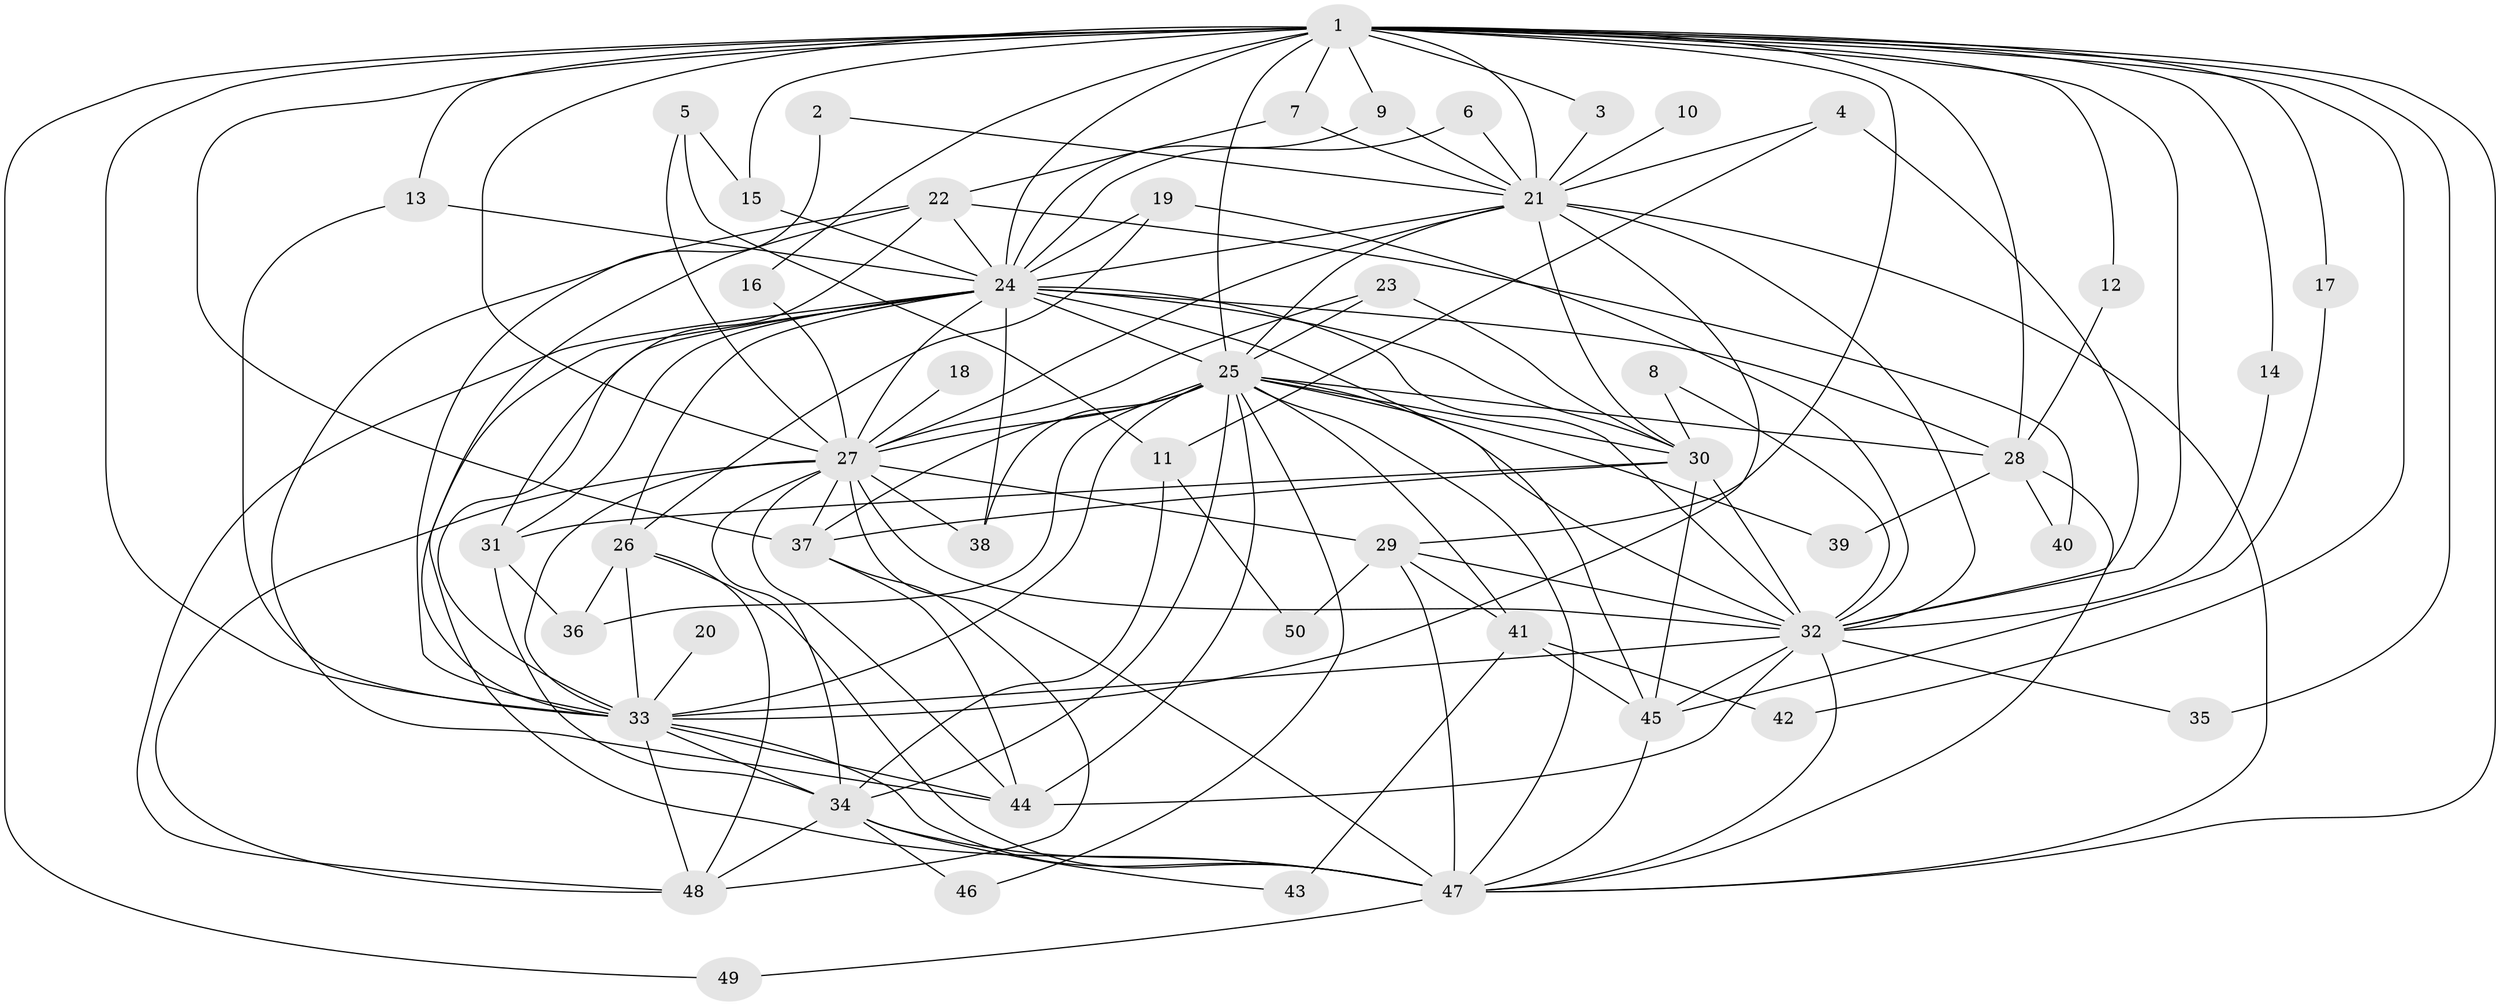 // original degree distribution, {21: 0.01, 15: 0.01, 25: 0.01, 14: 0.01, 26: 0.02, 10: 0.01, 18: 0.01, 19: 0.01, 20: 0.01, 6: 0.06, 7: 0.02, 3: 0.2, 5: 0.04, 2: 0.53, 4: 0.05}
// Generated by graph-tools (version 1.1) at 2025/25/03/09/25 03:25:44]
// undirected, 50 vertices, 141 edges
graph export_dot {
graph [start="1"]
  node [color=gray90,style=filled];
  1;
  2;
  3;
  4;
  5;
  6;
  7;
  8;
  9;
  10;
  11;
  12;
  13;
  14;
  15;
  16;
  17;
  18;
  19;
  20;
  21;
  22;
  23;
  24;
  25;
  26;
  27;
  28;
  29;
  30;
  31;
  32;
  33;
  34;
  35;
  36;
  37;
  38;
  39;
  40;
  41;
  42;
  43;
  44;
  45;
  46;
  47;
  48;
  49;
  50;
  1 -- 3 [weight=1.0];
  1 -- 7 [weight=1.0];
  1 -- 9 [weight=1.0];
  1 -- 12 [weight=1.0];
  1 -- 13 [weight=1.0];
  1 -- 14 [weight=1.0];
  1 -- 15 [weight=1.0];
  1 -- 16 [weight=1.0];
  1 -- 17 [weight=1.0];
  1 -- 21 [weight=3.0];
  1 -- 24 [weight=5.0];
  1 -- 25 [weight=3.0];
  1 -- 27 [weight=3.0];
  1 -- 28 [weight=2.0];
  1 -- 29 [weight=1.0];
  1 -- 32 [weight=3.0];
  1 -- 33 [weight=3.0];
  1 -- 35 [weight=2.0];
  1 -- 37 [weight=1.0];
  1 -- 42 [weight=1.0];
  1 -- 47 [weight=3.0];
  1 -- 49 [weight=1.0];
  2 -- 21 [weight=1.0];
  2 -- 33 [weight=1.0];
  3 -- 21 [weight=1.0];
  4 -- 11 [weight=1.0];
  4 -- 21 [weight=1.0];
  4 -- 32 [weight=1.0];
  5 -- 11 [weight=1.0];
  5 -- 15 [weight=1.0];
  5 -- 27 [weight=1.0];
  6 -- 21 [weight=1.0];
  6 -- 24 [weight=1.0];
  7 -- 21 [weight=1.0];
  7 -- 22 [weight=1.0];
  8 -- 30 [weight=1.0];
  8 -- 32 [weight=1.0];
  9 -- 21 [weight=1.0];
  9 -- 24 [weight=1.0];
  10 -- 21 [weight=1.0];
  11 -- 34 [weight=1.0];
  11 -- 50 [weight=1.0];
  12 -- 28 [weight=1.0];
  13 -- 24 [weight=1.0];
  13 -- 33 [weight=1.0];
  14 -- 32 [weight=1.0];
  15 -- 24 [weight=1.0];
  16 -- 27 [weight=1.0];
  17 -- 45 [weight=1.0];
  18 -- 27 [weight=1.0];
  19 -- 24 [weight=1.0];
  19 -- 26 [weight=1.0];
  19 -- 32 [weight=1.0];
  20 -- 33 [weight=1.0];
  21 -- 24 [weight=1.0];
  21 -- 25 [weight=1.0];
  21 -- 27 [weight=1.0];
  21 -- 30 [weight=1.0];
  21 -- 32 [weight=1.0];
  21 -- 33 [weight=1.0];
  21 -- 47 [weight=1.0];
  22 -- 24 [weight=1.0];
  22 -- 31 [weight=1.0];
  22 -- 33 [weight=1.0];
  22 -- 40 [weight=1.0];
  22 -- 44 [weight=1.0];
  23 -- 25 [weight=2.0];
  23 -- 27 [weight=1.0];
  23 -- 30 [weight=1.0];
  24 -- 25 [weight=2.0];
  24 -- 26 [weight=1.0];
  24 -- 27 [weight=1.0];
  24 -- 28 [weight=1.0];
  24 -- 30 [weight=1.0];
  24 -- 31 [weight=1.0];
  24 -- 32 [weight=1.0];
  24 -- 33 [weight=1.0];
  24 -- 38 [weight=1.0];
  24 -- 45 [weight=1.0];
  24 -- 47 [weight=1.0];
  24 -- 48 [weight=1.0];
  25 -- 27 [weight=4.0];
  25 -- 28 [weight=1.0];
  25 -- 30 [weight=1.0];
  25 -- 32 [weight=2.0];
  25 -- 33 [weight=1.0];
  25 -- 34 [weight=1.0];
  25 -- 36 [weight=1.0];
  25 -- 37 [weight=1.0];
  25 -- 38 [weight=1.0];
  25 -- 39 [weight=1.0];
  25 -- 41 [weight=1.0];
  25 -- 44 [weight=1.0];
  25 -- 46 [weight=1.0];
  25 -- 47 [weight=1.0];
  26 -- 33 [weight=1.0];
  26 -- 36 [weight=1.0];
  26 -- 47 [weight=1.0];
  26 -- 48 [weight=1.0];
  27 -- 29 [weight=1.0];
  27 -- 32 [weight=1.0];
  27 -- 33 [weight=2.0];
  27 -- 34 [weight=1.0];
  27 -- 37 [weight=1.0];
  27 -- 38 [weight=1.0];
  27 -- 44 [weight=1.0];
  27 -- 47 [weight=2.0];
  27 -- 48 [weight=1.0];
  28 -- 39 [weight=1.0];
  28 -- 40 [weight=1.0];
  28 -- 47 [weight=1.0];
  29 -- 32 [weight=1.0];
  29 -- 41 [weight=1.0];
  29 -- 47 [weight=1.0];
  29 -- 50 [weight=1.0];
  30 -- 31 [weight=1.0];
  30 -- 32 [weight=2.0];
  30 -- 37 [weight=1.0];
  30 -- 45 [weight=1.0];
  31 -- 34 [weight=1.0];
  31 -- 36 [weight=1.0];
  32 -- 33 [weight=1.0];
  32 -- 35 [weight=1.0];
  32 -- 44 [weight=1.0];
  32 -- 45 [weight=1.0];
  32 -- 47 [weight=1.0];
  33 -- 34 [weight=1.0];
  33 -- 44 [weight=1.0];
  33 -- 47 [weight=2.0];
  33 -- 48 [weight=1.0];
  34 -- 43 [weight=1.0];
  34 -- 46 [weight=1.0];
  34 -- 47 [weight=1.0];
  34 -- 48 [weight=1.0];
  37 -- 44 [weight=1.0];
  37 -- 48 [weight=1.0];
  41 -- 42 [weight=1.0];
  41 -- 43 [weight=1.0];
  41 -- 45 [weight=1.0];
  45 -- 47 [weight=1.0];
  47 -- 49 [weight=1.0];
}
